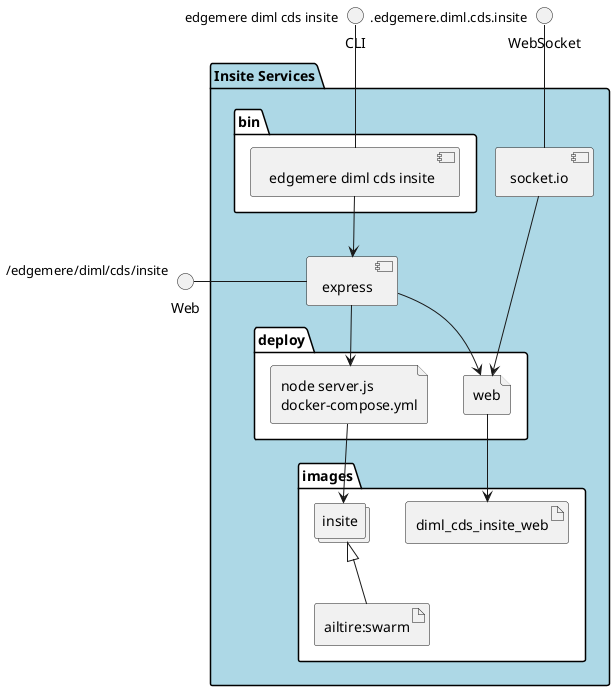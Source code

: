 @startuml
  interface CLI
  interface Web
  interface WebSocket
package "Insite Services" #lightblue {
  component express as REST
  component socket.io as socket
  folder bin #ffffff {
    component " edgemere diml cds insite" as binName
  }
  binName --> REST

  folder deploy #ffffff {
      file "node server.js\ndocker-compose.yml" as insite_container
      REST --> insite_container

  
    file "web" as web_container
    REST --> web_container
    socket ---> web_container
  
  }
  folder images #ffffff {
    collections "insite" as insiteimage
    artifact "ailtire:swarm" as ailtireswarm
    insiteimage <|-- ailtireswarm
    insite_container --> insiteimage

  
      artifact "diml_cds_insite_web" as diml_cds_insite_web
      web_container --> diml_cds_insite_web
    
  }
}
CLI " edgemere diml cds insite" -- binName
Web "/edgemere/diml/cds/insite" - REST
WebSocket ".edgemere.diml.cds.insite" -- socket

@enduml
